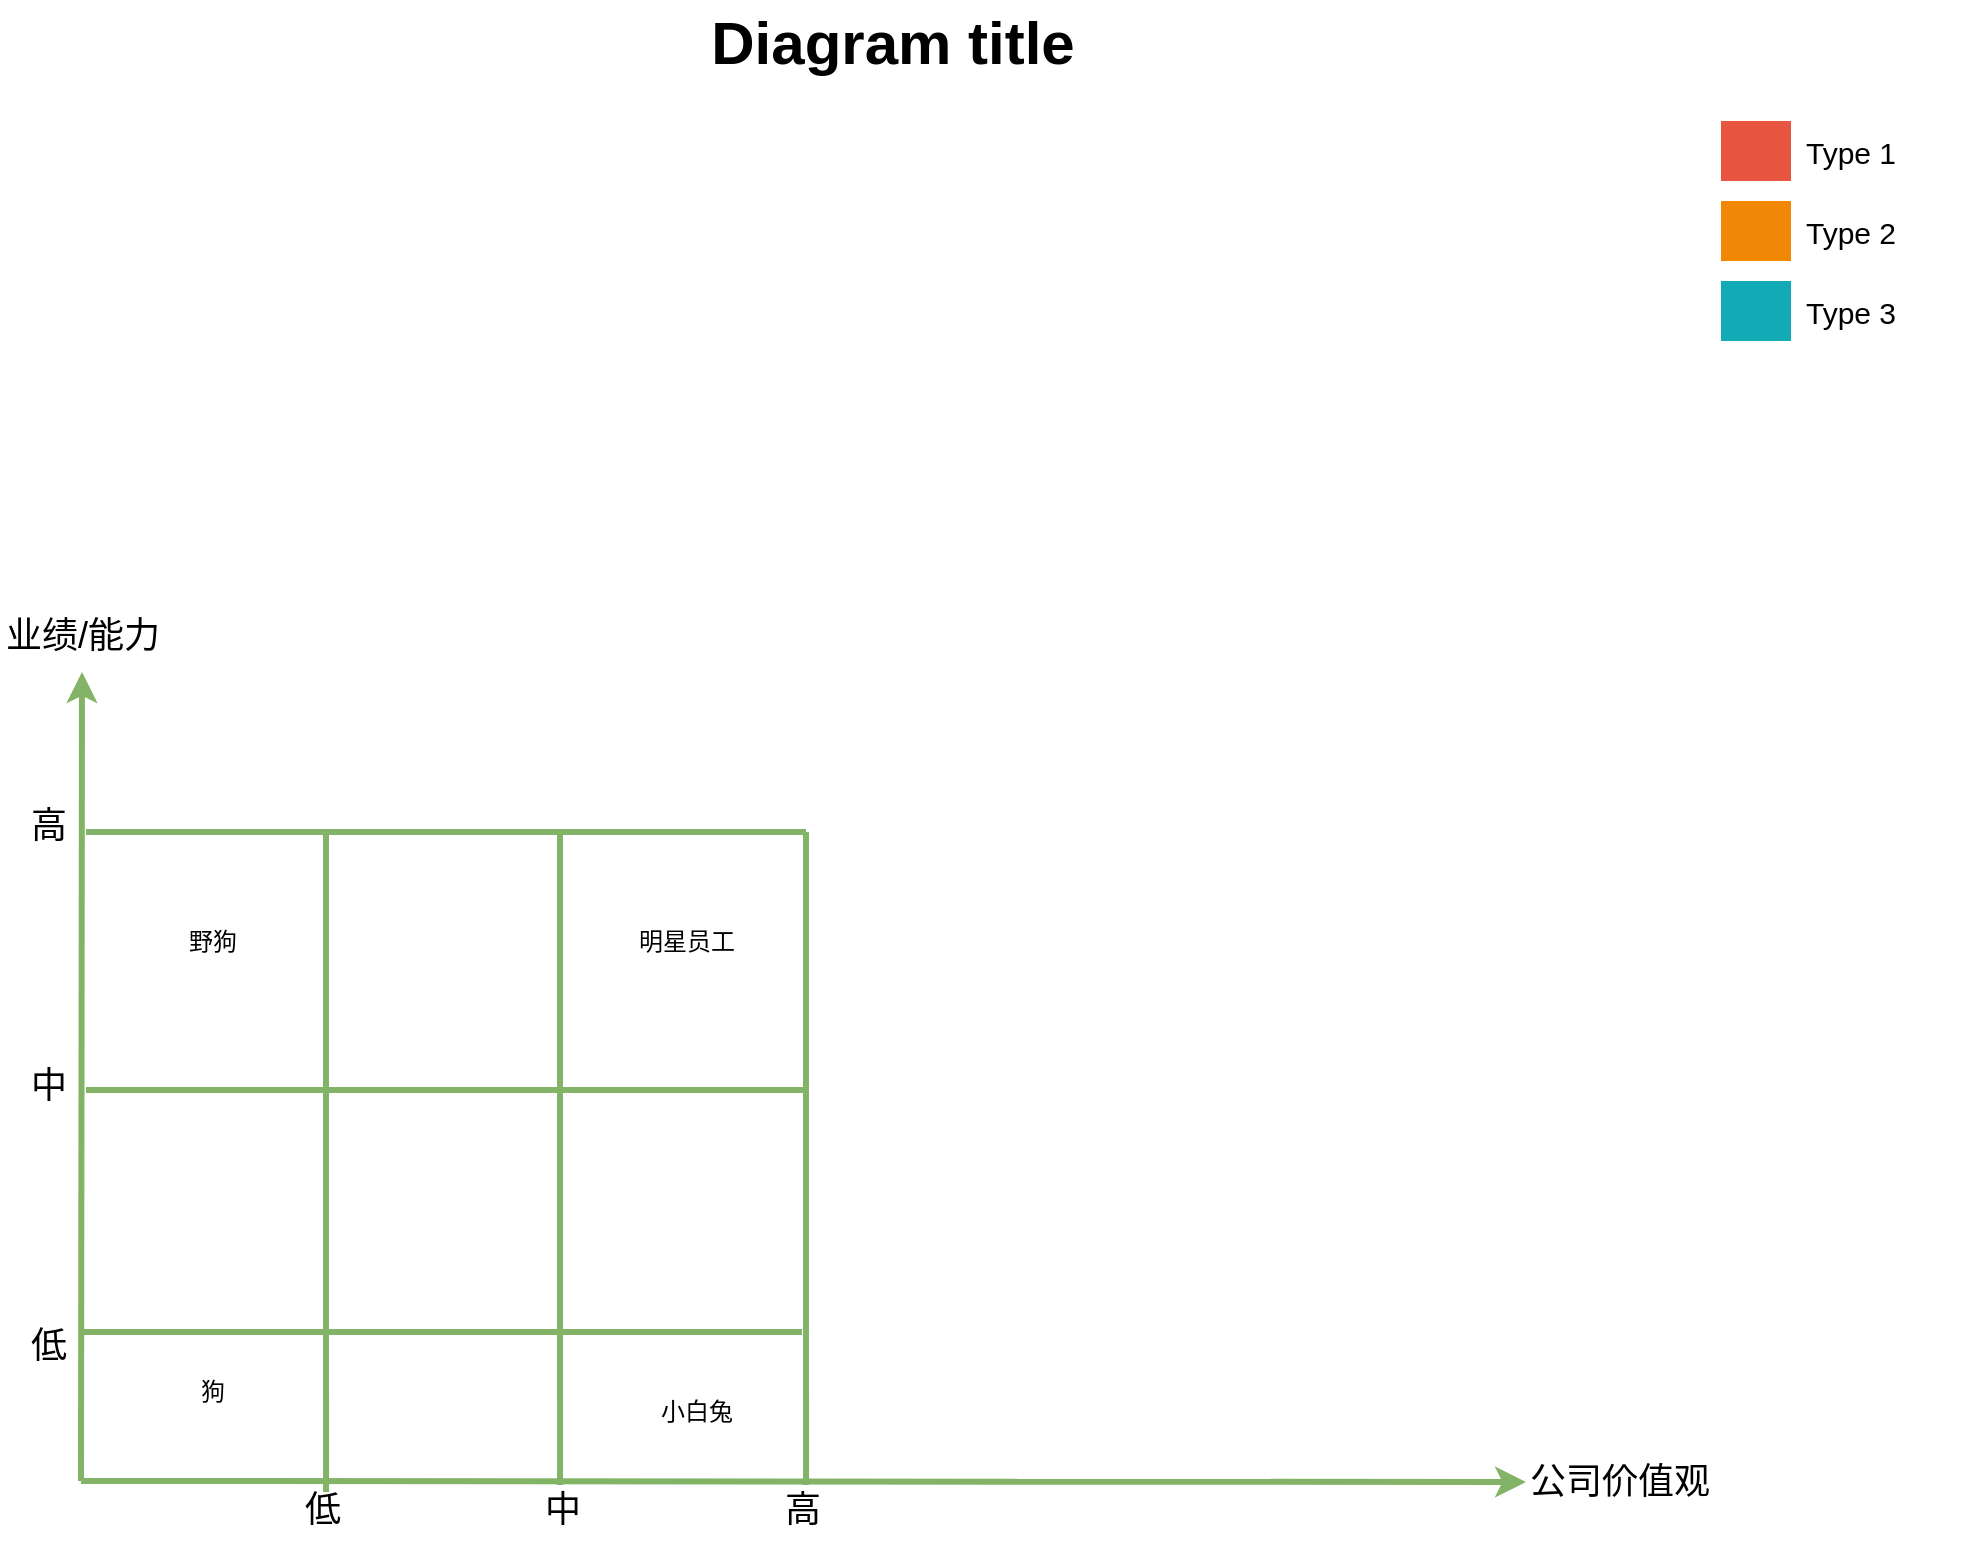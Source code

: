 <mxfile version="14.1.1" type="github">
  <diagram id="07fea595-8f29-1299-0266-81d95cde20df" name="Page-1">
    <mxGraphModel dx="-1622" dy="-449" grid="1" gridSize="10" guides="1" tooltips="1" connect="1" arrows="1" fold="1" page="1" pageScale="1" pageWidth="1169" pageHeight="827" background="#FFFFFF" math="0" shadow="0">
      <root>
        <mxCell id="0" />
        <mxCell id="1" parent="0" />
        <mxCell id="727" value="" style="edgeStyle=none;html=1;fontColor=#000000;strokeWidth=3;strokeColor=#82b366;fillColor=#d5e8d4;" parent="1" edge="1">
          <mxGeometry width="100" height="100" relative="1" as="geometry">
            <mxPoint x="2437.5" y="1594.5" as="sourcePoint" />
            <mxPoint x="2438" y="1190" as="targetPoint" />
          </mxGeometry>
        </mxCell>
        <mxCell id="734" value="" style="edgeStyle=none;html=1;fontColor=#000000;strokeWidth=3;strokeColor=#82b366;fillColor=#d5e8d4;" parent="1" edge="1">
          <mxGeometry width="100" height="100" relative="1" as="geometry">
            <mxPoint x="2437.5" y="1594.5" as="sourcePoint" />
            <mxPoint x="3160" y="1595" as="targetPoint" />
          </mxGeometry>
        </mxCell>
        <mxCell id="735" value="公司价值观" style="text;spacingTop=-5;html=1;fontSize=18;fontStyle=0;points=[];strokeColor=none;" parent="1" vertex="1">
          <mxGeometry x="3160" y="1582.5" width="80" height="20" as="geometry" />
        </mxCell>
        <mxCell id="736" value="低" style="text;spacingTop=-5;align=center;verticalAlign=middle;fontStyle=0;html=1;fontSize=18;points=[];strokeColor=none;" parent="1" vertex="1">
          <mxGeometry x="2497.5" y="1596.5" width="120" height="30" as="geometry" />
        </mxCell>
        <mxCell id="737" value="中" style="text;spacingTop=-5;align=center;verticalAlign=middle;fontStyle=0;html=1;fontSize=18;points=[];strokeColor=none;" parent="1" vertex="1">
          <mxGeometry x="2617.5" y="1596.5" width="120" height="30" as="geometry" />
        </mxCell>
        <mxCell id="738" value="高" style="text;spacingTop=-5;align=center;verticalAlign=middle;fontStyle=0;html=1;fontSize=18;points=[];strokeColor=none;" parent="1" vertex="1">
          <mxGeometry x="2737.5" y="1596.5" width="120" height="30" as="geometry" />
        </mxCell>
        <mxCell id="739" value="" style="whiteSpace=wrap;fillColor=#12AAB5;gradientColor=none;gradientDirection=east;strokeColor=none;html=1;fontColor=#23445d;" parent="1" vertex="1">
          <mxGeometry x="3257.5" y="994.5" width="35.0" height="30.0" as="geometry" />
        </mxCell>
        <mxCell id="740" value="" style="whiteSpace=wrap;fillColor=#F08705;gradientColor=none;gradientDirection=east;strokeColor=none;html=1;fontColor=#23445d;" parent="1" vertex="1">
          <mxGeometry x="3257.5" y="954.5" width="35.0" height="30.0" as="geometry" />
        </mxCell>
        <mxCell id="741" value="" style="whiteSpace=wrap;fillColor=#E85642;gradientColor=none;gradientDirection=east;strokeColor=none;html=1;fontColor=#23445d;" parent="1" vertex="1">
          <mxGeometry x="3257.5" y="914.5" width="35.0" height="30.0" as="geometry" />
        </mxCell>
        <mxCell id="742" value="Type 1" style="text;spacingTop=-5;html=1;points=[];fontSize=15;" parent="1" vertex="1">
          <mxGeometry x="3297.5" y="919.5" width="80" height="20" as="geometry" />
        </mxCell>
        <mxCell id="743" value="Type 2" style="text;spacingTop=-5;html=1;points=[];fontSize=15;" parent="1" vertex="1">
          <mxGeometry x="3297.5" y="959.5" width="80" height="20" as="geometry" />
        </mxCell>
        <mxCell id="744" value="Type 3" style="text;spacingTop=-5;html=1;points=[];fontSize=15;" parent="1" vertex="1">
          <mxGeometry x="3297.5" y="999.5" width="80" height="20" as="geometry" />
        </mxCell>
        <mxCell id="745" value="业绩/能力" style="text;spacingTop=-5;html=1;fontSize=18;fontStyle=0;points=[]" parent="1" vertex="1">
          <mxGeometry x="2397.5" y="1160" width="80" height="20" as="geometry" />
        </mxCell>
        <mxCell id="746" value="低" style="text;spacingTop=-5;align=center;verticalAlign=middle;fontStyle=0;html=1;fontSize=18;points=[]" parent="1" vertex="1">
          <mxGeometry x="2405.5" y="1464.5" width="30" height="130.0" as="geometry" />
        </mxCell>
        <mxCell id="747" value="中" style="text;spacingTop=-5;align=center;verticalAlign=middle;fontStyle=0;html=1;fontSize=18;points=[]" parent="1" vertex="1">
          <mxGeometry x="2405.5" y="1334.5" width="30" height="130.0" as="geometry" />
        </mxCell>
        <mxCell id="748" value="高" style="text;spacingTop=-5;align=center;verticalAlign=middle;fontStyle=0;html=1;fontSize=18;points=[]" parent="1" vertex="1">
          <mxGeometry x="2405.5" y="1204.5" width="30" height="130.0" as="geometry" />
        </mxCell>
        <mxCell id="749" value="&lt;font style=&quot;font-size: 30px;&quot;&gt;Diagram title&lt;/font&gt;" style="text;spacingTop=-5;align=center;verticalAlign=middle;fontSize=30;fontStyle=1;html=1;points=[]" parent="1" vertex="1">
          <mxGeometry x="2437.5" y="854.5" width="810" height="45" as="geometry" />
        </mxCell>
        <mxCell id="U7ZelPJluDHWmrLzTlLS-753" value="" style="endArrow=none;html=1;exitX=0.521;exitY=0.117;exitDx=0;exitDy=0;exitPerimeter=0;strokeWidth=3;strokeColor=#82b366;fillColor=#d5e8d4;" edge="1" parent="1" source="736">
          <mxGeometry width="50" height="50" relative="1" as="geometry">
            <mxPoint x="2540" y="1480" as="sourcePoint" />
            <mxPoint x="2560" y="1270" as="targetPoint" />
          </mxGeometry>
        </mxCell>
        <mxCell id="U7ZelPJluDHWmrLzTlLS-756" value="" style="endArrow=none;html=1;exitX=0.521;exitY=0.117;exitDx=0;exitDy=0;exitPerimeter=0;strokeWidth=3;strokeColor=#82b366;fillColor=#d5e8d4;" edge="1" parent="1">
          <mxGeometry width="50" height="50" relative="1" as="geometry">
            <mxPoint x="2677.02" y="1596.5" as="sourcePoint" />
            <mxPoint x="2677" y="1270" as="targetPoint" />
          </mxGeometry>
        </mxCell>
        <mxCell id="U7ZelPJluDHWmrLzTlLS-757" value="" style="endArrow=none;html=1;exitX=0.521;exitY=0.117;exitDx=0;exitDy=0;exitPerimeter=0;strokeWidth=3;strokeColor=#82b366;fillColor=#d5e8d4;" edge="1" parent="1">
          <mxGeometry width="50" height="50" relative="1" as="geometry">
            <mxPoint x="2800.02" y="1596.5" as="sourcePoint" />
            <mxPoint x="2800" y="1270" as="targetPoint" />
          </mxGeometry>
        </mxCell>
        <mxCell id="U7ZelPJluDHWmrLzTlLS-758" value="" style="endArrow=none;html=1;strokeWidth=3;strokeColor=#82b366;fillColor=#d5e8d4;" edge="1" parent="1">
          <mxGeometry width="50" height="50" relative="1" as="geometry">
            <mxPoint x="2440" y="1270" as="sourcePoint" />
            <mxPoint x="2800" y="1270" as="targetPoint" />
          </mxGeometry>
        </mxCell>
        <mxCell id="U7ZelPJluDHWmrLzTlLS-759" value="" style="endArrow=none;html=1;strokeWidth=3;strokeColor=#82b366;fillColor=#d5e8d4;" edge="1" parent="1">
          <mxGeometry width="50" height="50" relative="1" as="geometry">
            <mxPoint x="2440" y="1399" as="sourcePoint" />
            <mxPoint x="2800" y="1399" as="targetPoint" />
          </mxGeometry>
        </mxCell>
        <mxCell id="U7ZelPJluDHWmrLzTlLS-760" value="" style="endArrow=none;html=1;strokeWidth=3;strokeColor=#82b366;fillColor=#d5e8d4;" edge="1" parent="1">
          <mxGeometry width="50" height="50" relative="1" as="geometry">
            <mxPoint x="2437.5" y="1520" as="sourcePoint" />
            <mxPoint x="2798" y="1520" as="targetPoint" />
            <Array as="points">
              <mxPoint x="2617.5" y="1520" />
            </Array>
          </mxGeometry>
        </mxCell>
        <mxCell id="U7ZelPJluDHWmrLzTlLS-763" value="小白兔" style="text;html=1;align=center;verticalAlign=middle;resizable=0;points=[];autosize=1;" vertex="1" parent="1">
          <mxGeometry x="2720" y="1550" width="50" height="20" as="geometry" />
        </mxCell>
        <mxCell id="U7ZelPJluDHWmrLzTlLS-764" value="狗" style="text;html=1;align=center;verticalAlign=middle;resizable=0;points=[];autosize=1;" vertex="1" parent="1">
          <mxGeometry x="2487.5" y="1540" width="30" height="20" as="geometry" />
        </mxCell>
        <mxCell id="U7ZelPJluDHWmrLzTlLS-765" value="野狗" style="text;html=1;align=center;verticalAlign=middle;resizable=0;points=[];autosize=1;" vertex="1" parent="1">
          <mxGeometry x="2482.5" y="1314.5" width="40" height="20" as="geometry" />
        </mxCell>
        <mxCell id="U7ZelPJluDHWmrLzTlLS-766" value="明星员工" style="text;html=1;align=center;verticalAlign=middle;resizable=0;points=[];autosize=1;" vertex="1" parent="1">
          <mxGeometry x="2710" y="1314.5" width="60" height="20" as="geometry" />
        </mxCell>
      </root>
    </mxGraphModel>
  </diagram>
</mxfile>
